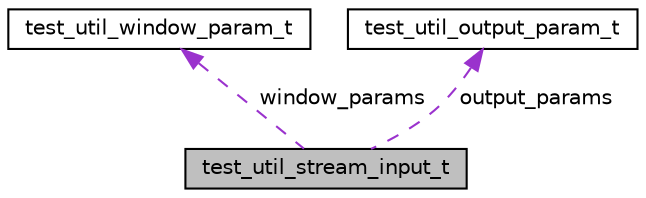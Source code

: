 digraph "test_util_stream_input_t"
{
 // LATEX_PDF_SIZE
  edge [fontname="Helvetica",fontsize="10",labelfontname="Helvetica",labelfontsize="10"];
  node [fontname="Helvetica",fontsize="10",shape=record];
  Node1 [label="test_util_stream_input_t",height=0.2,width=0.4,color="black", fillcolor="grey75", style="filled", fontcolor="black",tooltip=" "];
  Node2 -> Node1 [dir="back",color="darkorchid3",fontsize="10",style="dashed",label=" window_params" ];
  Node2 [label="test_util_window_param_t",height=0.2,width=0.4,color="black", fillcolor="white", style="filled",URL="$structtest__util__window__param__t.html",tooltip="Window properties Parameters used to identify and define properties given to windows to be displayed."];
  Node3 -> Node1 [dir="back",color="darkorchid3",fontsize="10",style="dashed",label=" output_params" ];
  Node3 [label="test_util_output_param_t",height=0.2,width=0.4,color="black", fillcolor="white", style="filled",URL="$structtest__util__output__param__t.html",tooltip=" "];
}
